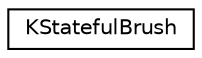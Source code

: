 digraph "Graphical Class Hierarchy"
{
  edge [fontname="Helvetica",fontsize="10",labelfontname="Helvetica",labelfontsize="10"];
  node [fontname="Helvetica",fontsize="10",shape=record];
  rankdir="LR";
  Node0 [label="KStatefulBrush",height=0.2,width=0.4,color="black", fillcolor="white", style="filled",URL="$classKStatefulBrush.html",tooltip="A container for a \"state-aware\" brush. "];
}
